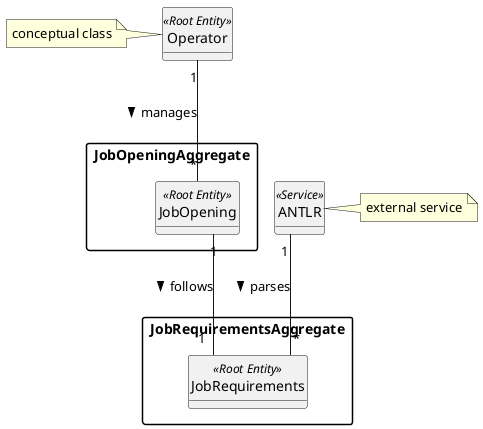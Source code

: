 @startuml

skinparam packageStyle rectangle
skinparam shadowing false
skinparam linetype ortho

skinparam classAttributeIconSize 0

hide circle
hide methods

class Operator<<Root Entity>>
note left of Operator: conceptual class

class ANTLR <<Service>>
note right of ANTLR : external service

package JobOpeningAggregate {
    class JobOpening <<Root Entity>>
}

package JobRequirementsAggregate {
    class JobRequirements <<Root Entity>>
}

Operator "1" --- "*" JobOpening : manages >
JobOpening "1" --- "1" JobRequirements : follows >
ANTLR "1" --- "*" JobRequirements : parses >

@enduml